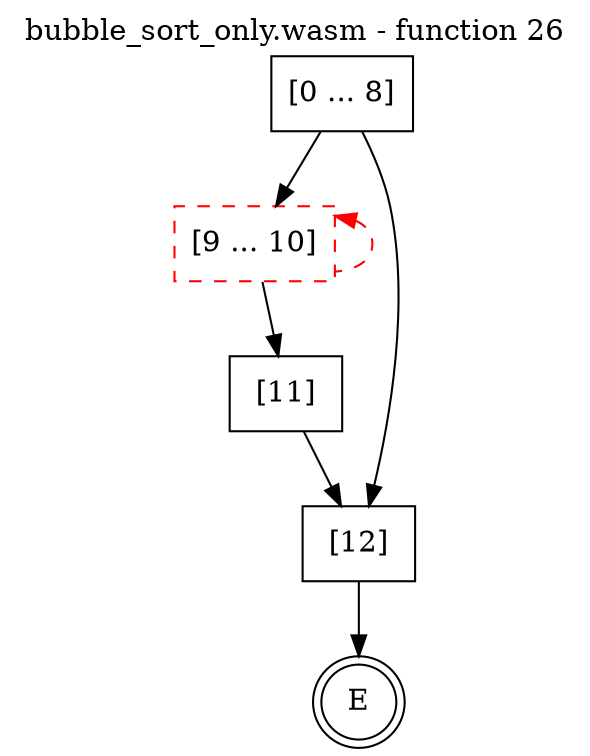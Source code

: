 digraph finite_state_machine {
    label = "bubble_sort_only.wasm - function 26"
    labelloc =  t
    labelfontsize = 16
    labelfontcolor = black
    labelfontname = "Helvetica"
    node [shape = doublecircle]; E ;
    node [shape = box];
    node [shape=box, color=black, style=solid] 0[label="[0 ... 8]"]
    node [shape=box, color=red, style=dashed] 9[label="[9 ... 10]"]
    node [shape=box, color=black, style=solid] 11[label="[11]"]
    node [shape=box, color=black, style=solid] 12[label="[12]"]
    0 -> 9;
    0 -> 12;
    9 -> 11;
    9 -> 9[style="dashed" color="red" dir=back];
    11 -> 12;
    12 -> E;
}

